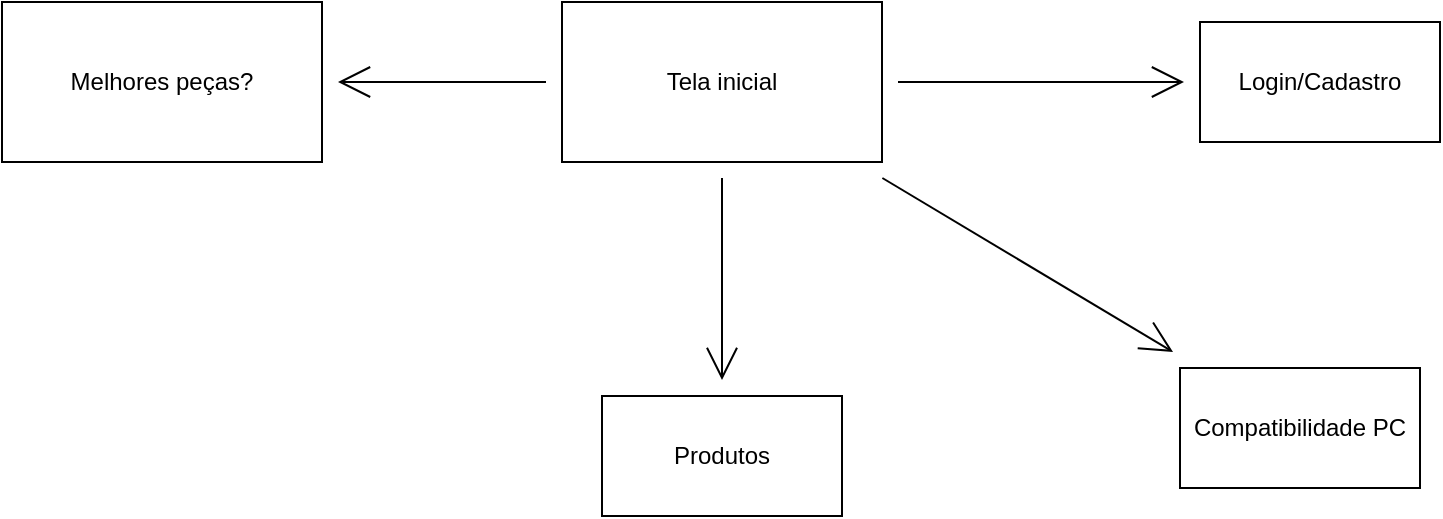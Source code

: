 <mxfile>
    <diagram id="sXCVMBynrOZK5YRpDZ3y" name="Page-1">
        <mxGraphModel dx="1481" dy="574" grid="0" gridSize="10" guides="1" tooltips="1" connect="1" arrows="1" fold="1" page="0" pageScale="1" pageWidth="850" pageHeight="1100" math="0" shadow="0">
            <root>
                <mxCell id="0"/>
                <mxCell id="1" parent="0"/>
                <mxCell id="4" style="edgeStyle=none;curved=1;rounded=0;orthogonalLoop=1;jettySize=auto;html=1;endArrow=open;startSize=14;endSize=14;sourcePerimeterSpacing=8;targetPerimeterSpacing=8;" parent="1" source="2" target="3" edge="1">
                    <mxGeometry relative="1" as="geometry"/>
                </mxCell>
                <mxCell id="6" style="edgeStyle=none;curved=1;rounded=0;orthogonalLoop=1;jettySize=auto;html=1;endArrow=open;startSize=14;endSize=14;sourcePerimeterSpacing=8;targetPerimeterSpacing=8;" parent="1" source="2" target="5" edge="1">
                    <mxGeometry relative="1" as="geometry"/>
                </mxCell>
                <mxCell id="8" style="edgeStyle=none;curved=1;rounded=0;orthogonalLoop=1;jettySize=auto;html=1;endArrow=open;startSize=14;endSize=14;sourcePerimeterSpacing=8;targetPerimeterSpacing=8;" parent="1" source="2" target="7" edge="1">
                    <mxGeometry relative="1" as="geometry">
                        <mxPoint x="231.39" y="241" as="targetPoint"/>
                    </mxGeometry>
                </mxCell>
                <mxCell id="10" value="" style="edgeStyle=none;curved=1;rounded=0;orthogonalLoop=1;jettySize=auto;html=1;endArrow=open;startSize=14;endSize=14;sourcePerimeterSpacing=8;targetPerimeterSpacing=8;" parent="1" source="2" target="9" edge="1">
                    <mxGeometry relative="1" as="geometry"/>
                </mxCell>
                <mxCell id="2" value="Tela inicial" style="rounded=0;whiteSpace=wrap;html=1;" parent="1" vertex="1">
                    <mxGeometry x="153" y="44" width="160" height="80" as="geometry"/>
                </mxCell>
                <mxCell id="3" value="Login/Cadastro" style="whiteSpace=wrap;html=1;" parent="1" vertex="1">
                    <mxGeometry x="472" y="54" width="120" height="60" as="geometry"/>
                </mxCell>
                <mxCell id="5" value="Compatibilidade PC" style="whiteSpace=wrap;html=1;" parent="1" vertex="1">
                    <mxGeometry x="462" y="227" width="120" height="60" as="geometry"/>
                </mxCell>
                <mxCell id="7" value="Produtos" style="whiteSpace=wrap;html=1;" parent="1" vertex="1">
                    <mxGeometry x="173" y="241" width="120" height="60" as="geometry"/>
                </mxCell>
                <mxCell id="9" value="Melhores peças?" style="rounded=0;whiteSpace=wrap;html=1;" parent="1" vertex="1">
                    <mxGeometry x="-127" y="44" width="160" height="80" as="geometry"/>
                </mxCell>
            </root>
        </mxGraphModel>
    </diagram>
</mxfile>